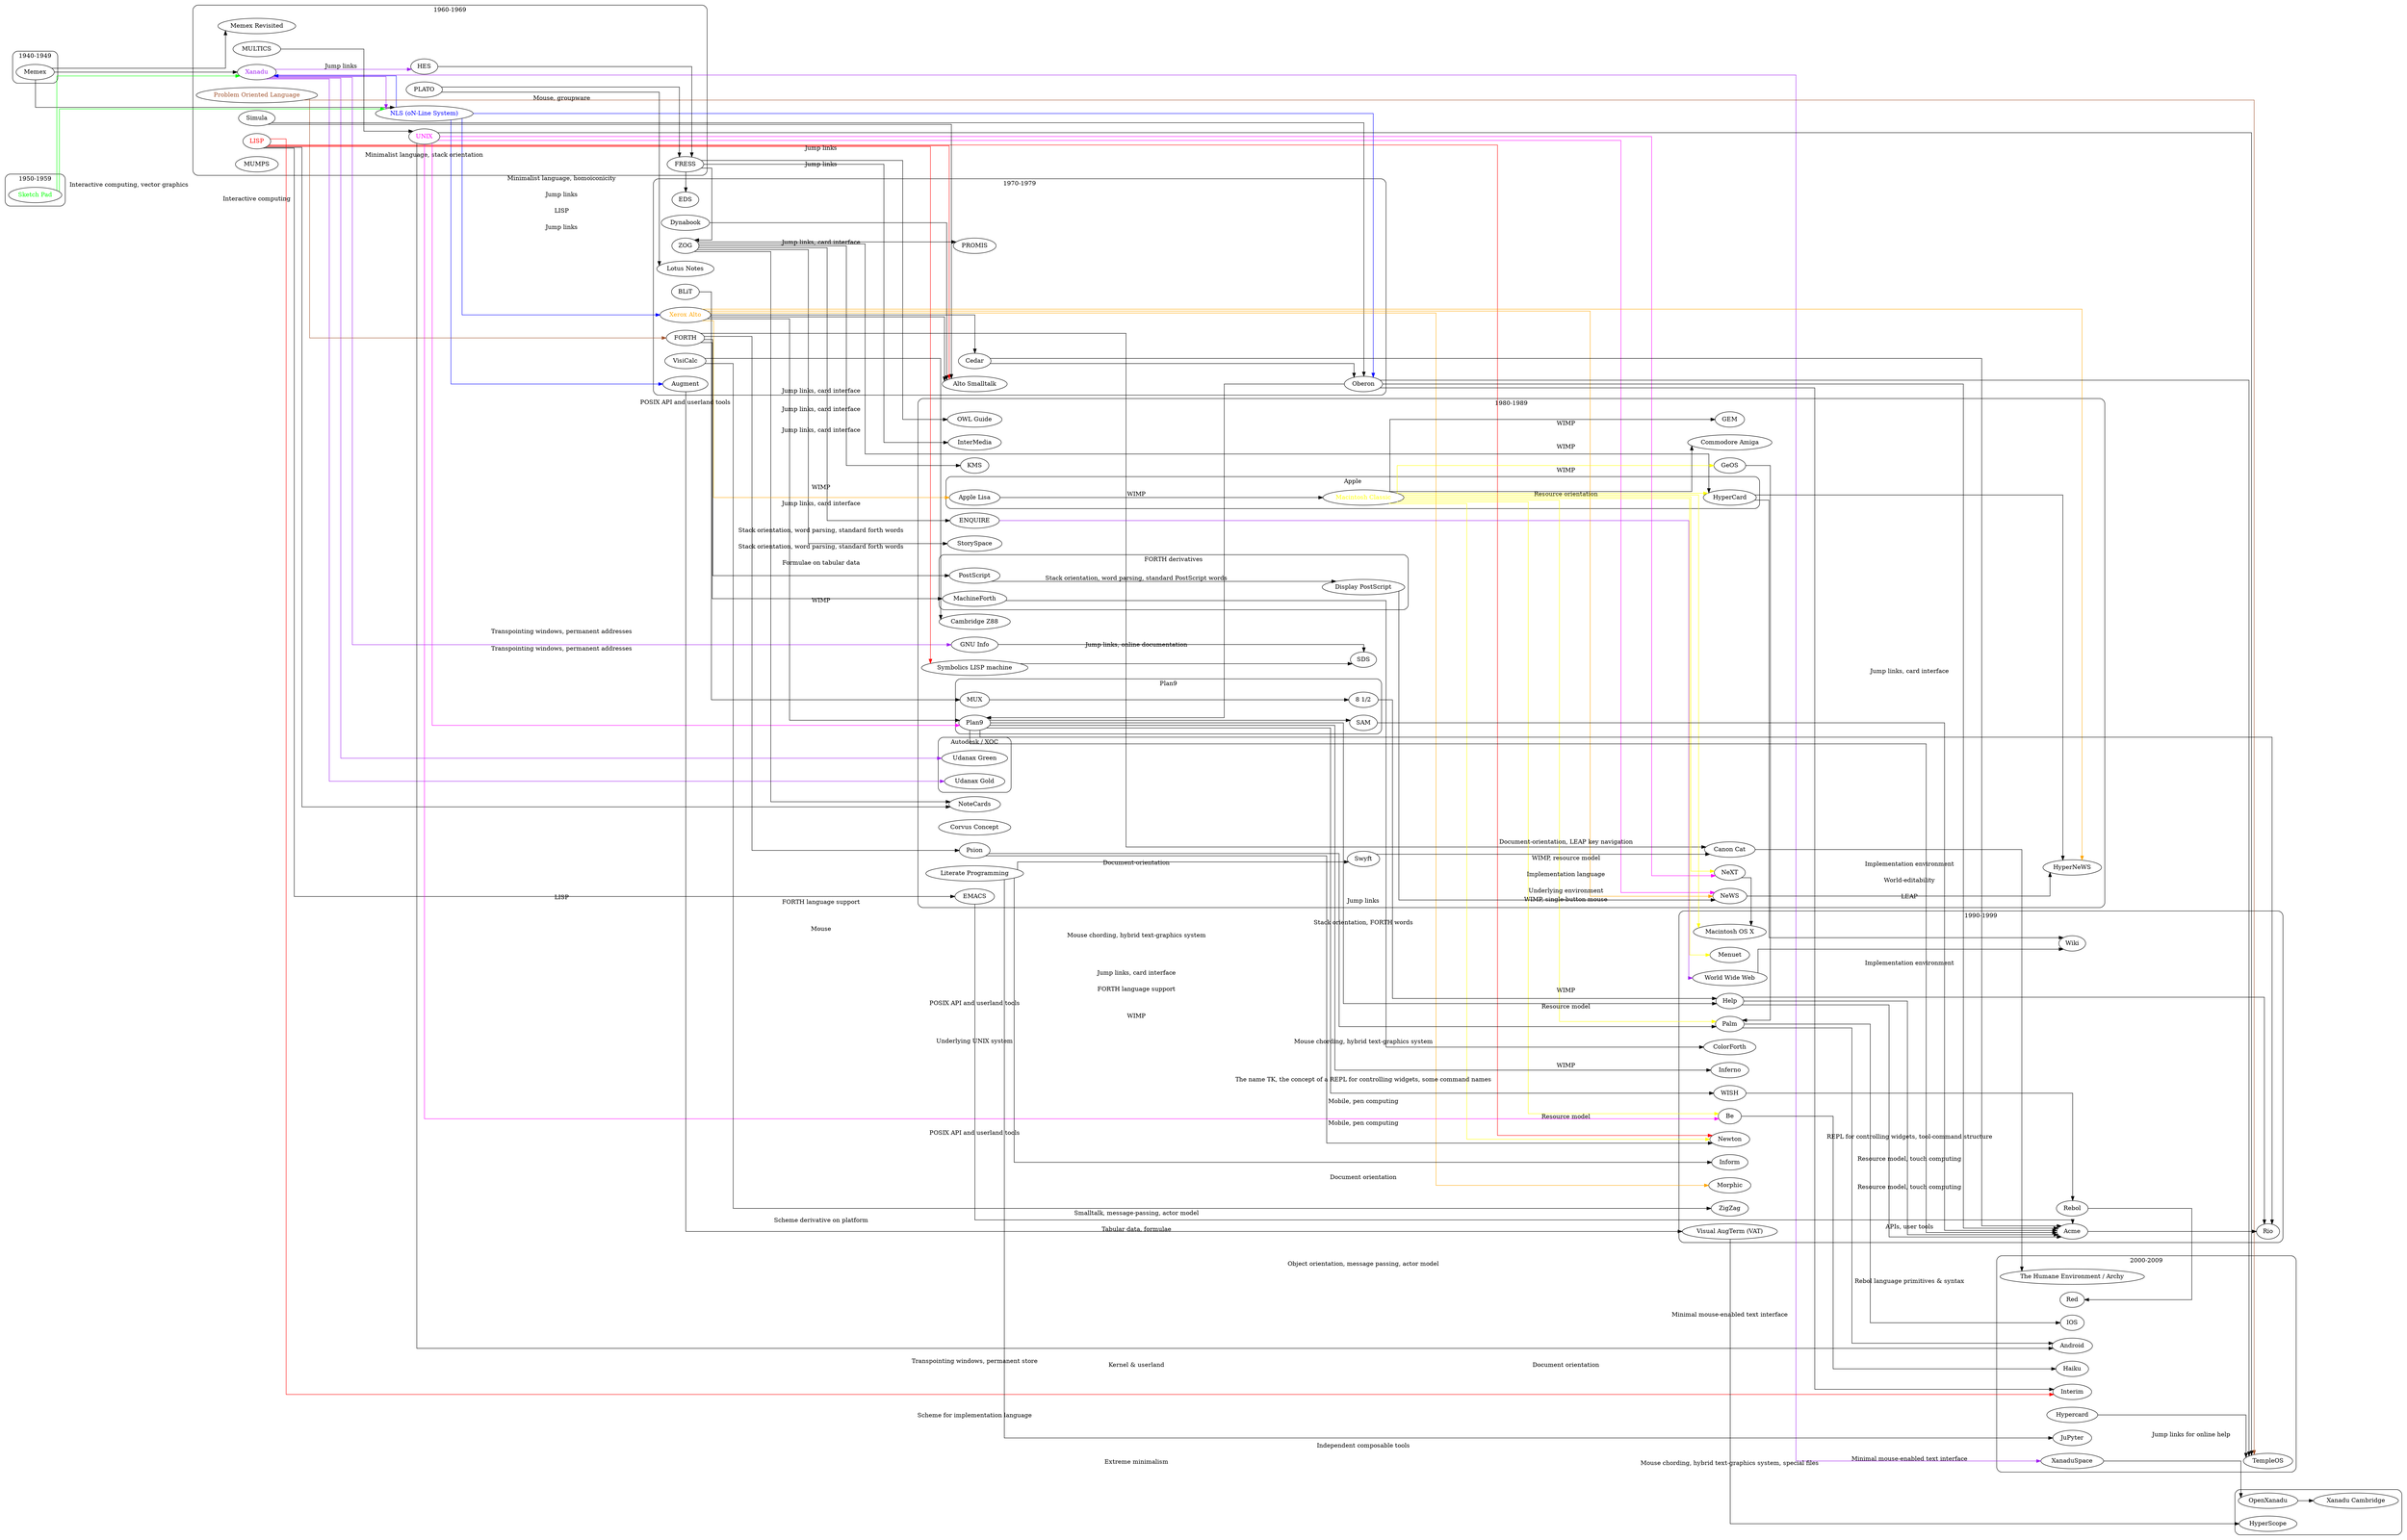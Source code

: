 digraph gui_family_tree {
	rankdir=LR;
	splines=ortho;
	style=rounded;
	subgraph "cluster_1940-1949" {
		label="1940-1949";
		"Memex";
		sortv=4
	}
	subgraph "cluster_1950-1959" {
		label="1950-1959";
		sortv=5
	}
	subgraph "cluster_1950-1959" { "Sketch Pad" [fontcolor=green];}
	subgraph "cluster_1960-1969" {
		label="1960-1969";
		sortv=6
	}
	subgraph "cluster_1960-1969" {
		"Xanadu" [fontcolor=purple];
		"NLS (oN-Line System)" [fontcolor=blue];
		"Problem Oriented Language" [fontcolor=sienna];
		"LISP" [fontcolor=red];
		"UNIX" [fontcolor=magenta];
		"Memex" -> "NLS (oN-Line System)";
		"Memex" -> "Xanadu";
		"Memex" -> "Memex Revisited";
		"Sketch Pad" -> "NLS (oN-Line System)" [color=green; label="Interactive computing"];
		"Sketch Pad" -> "Xanadu" [color=green; label="Interactive computing, vector graphics"];
		"NLS (oN-Line System)" -> "Xanadu" [color=blue];
		"Xanadu" -> "NLS (oN-Line System)" [color=purple];
		"MULTICS" -> "UNIX";
		"Simula";
		"MUMPS";
		"Xanadu" -> "HES" [color=purple; label="Jump links"];
		"HES" -> "FRESS";
		"PLATO" -> "FRESS";
	}
	subgraph "cluster_1970-1979" {
		label="1970-1979";
		sortv=7
	}
	subgraph "cluster_1970-1979" {
                "NLS (oN-Line System)" -> "Augment" [color=blue];
		"PLATO" -> "Lotus Notes";
		"FRESS" -> "ZOG" [label="Jump links"];
		"ZOG" -> "PROMIS"[label="Jump links, card interface"];
		subgraph "Xerox Alto" {
			label="Xerox Alto";
			"Xerox Alto" [fontcolor=orange];
			"Xerox Alto" -> "Cedar";
			"Dynabook" -> "Alto Smalltalk";
			"Xerox Alto" -> "Alto Smalltalk";
		}
		"Cedar" -> "Oberon";
		"Simula" -> "Oberon";
		"Simula" -> "Alto Smalltalk";
		"LISP" -> "Alto Smalltalk" [color=red; label="Minimalist language, homoiconicity"];
		"Problem Oriented Language" -> "FORTH" [color=sienna; label="Minimalist language, stack orientation"];
		"NLS (oN-Line System)" -> "Oberon" [color=blue; label="Mouse"];
		"NLS (oN-Line System)" -> "Xerox Alto" [color=blue; label="Mouse, groupware"];
		"VisiCalc";
		"FRESS" -> "EDS" [label="Jump links"];
		"BLiT";
	}
	subgraph "cluster_1980-1989" {
		label="1980-1989";
		sortv=8
	}
	subgraph "cluster_1980-1989" {
		"ZOG" -> "KMS" [label="Jump links, card interface"];
		"ZOG" -> "ENQUIRE" [label="Jump links, card interface"];
		"ZOG" -> "StorySpace" [label="Jump links, card interface"];
		"LISP" -> "Symbolics LISP machine" [color=red; label="LISP"];
		"LISP" -> "EMACS";
		"Symbolics LISP machine" -> "SDS";
		"Xanadu" -> "GNU Info" [color=purple; label="Jump links"];
		"GNU Info" -> "SDS" [label="Jump links, online documentation"];
		"FRESS" -> "OWL Guide" [label="Jump links"];
		"LISP" -> "NoteCards" [label="LISP"];
		"ZOG" -> "NoteCards" [label="Jump links, card interface"];
		"FRESS" -> "InterMedia" [label="Jump links"];
		"Corvus Concept";
		"VisiCalc" -> "Cambridge Z88" [label="Formulae on tabular data"];
		subgraph "cluster_xu" {
			label="Autodesk / XOC";
			"Xanadu" -> "Udanax Green" [color=purple; label="Transpointing windows, permanent addresses"];
			"Xanadu" -> "Udanax Gold" [color=purple; label="Transpointing windows, permanent addresses"];
		}
		subgraph "cluster_apple" {
			label="Apple";
			"Macintosh Classic" [fontcolor=yellow];
			"Xerox Alto" -> "Apple Lisa" [color=orange; label="WIMP"];
			"Apple Lisa" -> "Macintosh Classic" [label="WIMP"];
			"Macintosh Classic" -> "HyperCard" [color=yellow; label="Resource orientation"];
			"ZOG" -> "HyperCard" [label="Jump links, card interface"];
		}
		"UNIX" -> "NeXT" [color=magenta; label="POSIX API and userland tools"];
		"Macintosh Classic" -> "NeXT" [color=yellow; label="WIMP, resource model"];
		"Macintosh Classic" -> "GeOS" [color=yellow; label="WIMP"];
		subgraph "cluster_plan9" {
			label="Plan9";
			"BLiT" -> "MUX";
			"MUX" -> "8 1/2";
			"Plan9" -> "SAM";
			"UNIX" -> "Plan9" [color=magenta; label="POSIX API and userland tools"];
			"Oberon" -> "Plan9" [label="Mouse chording, hybrid text-graphics system"];
			"Xerox Alto" -> "Plan9" [label="WIMP"];
		} 
		"Literate Programming" -> "Swyft" [label="Document-orientation"];
		"Swyft" -> "Canon Cat" [label="Document-orientation, LEAP key navigation"];
		"FORTH" -> "Canon Cat" [label="FORTH language support"];
		"Macintosh Classic" -> "Commodore Amiga" [label="WIMP"];
		"Macintosh Classic" -> "GEM" [label="WIMP"];
		subgraph "cluster_forths" {
			label="FORTH derivatives";
			"FORTH" -> "MachineForth" [label="Stack orientation, word parsing, standard forth words"];
			"FORTH" -> "PostScript" [label="Stack orientation, word parsing, standard forth words"];
			"PostScript" -> "Display PostScript" [label="Stack orientation, word parsing, standard PostScript words"];
		}
		"FORTH" -> "Psion" [label="FORTH language support"];
		"UNIX" -> "NeWS" [color=magenta; label="Underlying UNIX system"];
		"Xerox Alto" -> "NeWS" [color=orange; label="WIMP"];
		"Xerox Alto" -> "HyperNeWS" [color=orange; label="Object orientation, message passing, actor model"];
		"Display PostScript" -> "NeWS" [label="Implementation language"];
		"NeWS" -> "HyperNeWS" [label="Implementation environment"];
		"HyperCard" -> "HyperNeWS" [label="Jump links, card interface"];
	}
	subgraph "cluster_1990-1999" {
		label="1990-1999";
		sortv=9
	}
	subgraph "cluster_1990-1999" {
                "Augment" -> "Visual AugTerm (VAT)";
		subgraph "Plan9_Inferno" {
			label="Plan9 / Inferno";
			"Plan9" -> "Help" [label="Mouse chording, hybrid text-graphics system"];
			"8 1/2" -> "Help" -> "Acme";
			"SAM" -> "Acme";
			"Help" -> "Acme";
			"Cedar" -> "Acme";
			"Plan9" -> "Acme";
			"Oberon" -> "Acme";
			"EMACS" -> "Acme";
			"Help" -> "Rio";
			"Acme" -> "Rio";
			"Plan9" -> "Rio" [label="Mouse chording, hybrid text-graphics system, special files"];
			"Plan9" -> "Inferno";
		}
		subgraph "pda" {
			label="PDA";
			"Psion" -> "Palm" [label="Mobile, pen computing"];
			"Psion" -> "Newton" [label="Mobile, pen computing"];
			"GeOS" -> "Palm";
			"Macintosh Classic" -> "Palm" [color=yellow; label="Resource model"];
			"Macintosh Classic" -> "Newton" [color=yellow; label="Resource model"];
			"LISP" -> "Newton" [color=red; label="Scheme derivative on platform"]
		}
		"VisiCalc" -> "ZigZag" [label="Tabular data, formulae"];
		"Macintosh Classic" -> "Macintosh OS X" [color=yellow; label="WIMP, single-button mouse"];
		"Macintosh Classic" -> "Menuet" [color=yellow; label="WIMP"];
		"Macintosh Classic" -> "Be" [color=yellow; label="WIMP"];
		"UNIX" -> "Be" [color=magenta; label="POSIX API and userland tools"];
		"Xerox Alto" -> "Morphic" [color=orange; label="Smalltalk, message-passing, actor model"];
		"NeXT" -> "Macintosh OS X" [label="Underlying environment"];
		"Plan9" -> "WISH" [label="The name TK, the concept of a REPL for controlling widgets, some command names"];
		"MachineForth" -> "ColorForth" [label="Stack orientation, FORTH words"];
		"Literate Programming" -> "Inform" [label="Document orientation"];
		"ENQUIRE" -> "World Wide Web" [color=purple; label="Jump links"];
		"World Wide Web" -> "Wiki" [label="Implementation environment"];
		"HyperCard" -> "Wiki" [label="World-editability"];
		"WISH" -> "Rebol" [label="REPL for controlling widgets, tool-command structure"];
	}
	subgraph "cluster_2000-2009" {
		label="2000-2009";
		sortv=10
	}
	subgraph "cluster_2000-2009" {
		subgraph "Mobile" {
			label="Mobile";
			"Palm" -> "Android" [label="Resource model, touch computing"];
			"UNIX" -> "Android" [label="Kernel & userland"];
			"Palm" -> "IOS" [label="Resource model, touch computing"];
		}
		"LISP" -> "Interim" [color=red; label="Scheme for implementation language"];
		"Problem Oriented Language" -> "TempleOS" [color=sienna; label="Extreme minimalism"];
		"Literate Programming" -> "JuPyter" [label="Document orientation"];
		"Be" -> "Haiku" [label="APIs, user tools"];
		"Canon Cat" -> "The Humane Environment / Archy" [label="LEAP"];
		"Oberon" -> "TempleOS" [label="Minimal mouse-enabled text interface"];
		"UNIX" -> "TempleOS" [label="Independent composable tools"];
		"Hypercard" -> "TempleOS" [label="Jump links for online help"];
		"Rebol" -> "Red" [label="Rebol language primitives & syntax"];
		"Xanadu" -> "XanaduSpace" [color=purple; label="Transpointing windows, permanent store"];
	}
        subgraph "cluster_2010-2019" {
		"Oberon" -> "Interim" [label="Minimal mouse-enabled text interface"];
		"Visual AugTerm (VAT)" -> "HyperScope";
		"XanaduSpace" -> "OpenXanadu";
		"OpenXanadu" -> "Xanadu Cambridge";
        }
} 
